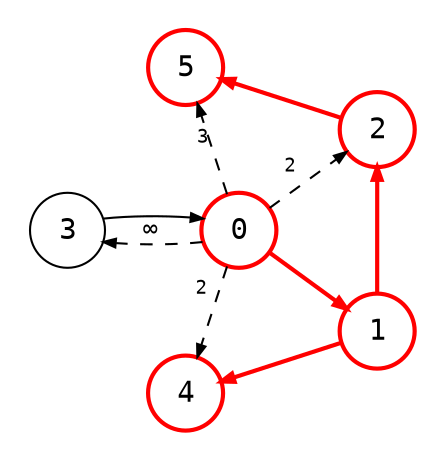 digraph {
    node [shape=circle, fontname="monospace", fixedsize=true];
    edge [arrowsize=0.6, fontname="monospace", fontsize=9];
    layout=neato;
    mode="sgd";
    maxiter=200000;
    scale=1.2;
    normalize=true;
    pad=0.2;
    splines=line

    3 [color="#bbb", fontcolor="#bbb"];
    0, 1, 2, 4, 5 [style=bold, color=red];

    0 [
        label=<
            <table border="0" cellpadding="0" cellspacing="0">
                <tr>
                    <td>0</td>
                </tr>
            </table>
        >,
        color=red,
        style=bold
    ];

    1 [
        label=<
            <table border="0" cellpadding="0" cellspacing="0">
                <tr>
                    <td>1</td>
                </tr>
            </table>
        >,
        color=red,
        style=bold
    ];

    2 [
        label=<
            <table border="0" cellpadding="1" cellspacing="0">
                <tr>
                    <td>2</td>
                </tr>
            </table>
        >,
    ];

    3 [
        label=<
            <table border="0" cellpadding="1" cellspacing="0">
                <tr>
                    <td>3</td>
                </tr>
            </table>
        >,
    ];

    4 [
        label=<
            <table border="0" cellpadding="1" cellspacing="0">
                <tr>
                    <td>4</td>
                </tr>
            </table>
        >,
    ];

    5 [
        label=<
            <table border="0" cellpadding="1" cellspacing="0">
                <tr>
                    <td>5</td>
                </tr>
            </table>
        >,
    ];


    0 -> 1 [
        style=bold;
        color=red;
    ];

    0 -> 2 [
        style=dashed;
        label=<
            <table border="0" cellpadding="3" cellspacing="0">
                <tr>
                    <td bgcolor="#ffffffaa">2</td>
                </tr>
            </table>
        >;
    ];

    0 -> 3 [
        style=dashed;
        fontsize=12;
        label=<
            <table border="0" cellpadding="0" cellspacing="0">
                <tr>
                    <td>∞</td>
                </tr>
            </table>
        >;
    ];

    0 -> 4 [
        style=dashed;
        label=<
            <table border="0" cellpadding="3" cellspacing="0">
                <tr>
                    <td bgcolor="#ffffffaa">2</td>
                </tr>
            </table>
        >;
    ];

    0 -> 5 [
        style=dashed;
        label=<
            <table border="0" cellpadding="3" cellspacing="0">
                <tr>
                    <td> 3</td>
                </tr>
            </table>
        >;
    ];

    1 -> 2 [
        style=bold;
        color=red;
    ];

    1 -> 4 [
        style=bold;
        color=red;
    ];

    2 -> 5 [
        style=bold;
        color=red;
    ];

    3 -> 0 [
        color="#bbb";
    ];

    3 -> 5 [style=invis];
    3 -> 4 [style=invis];
}